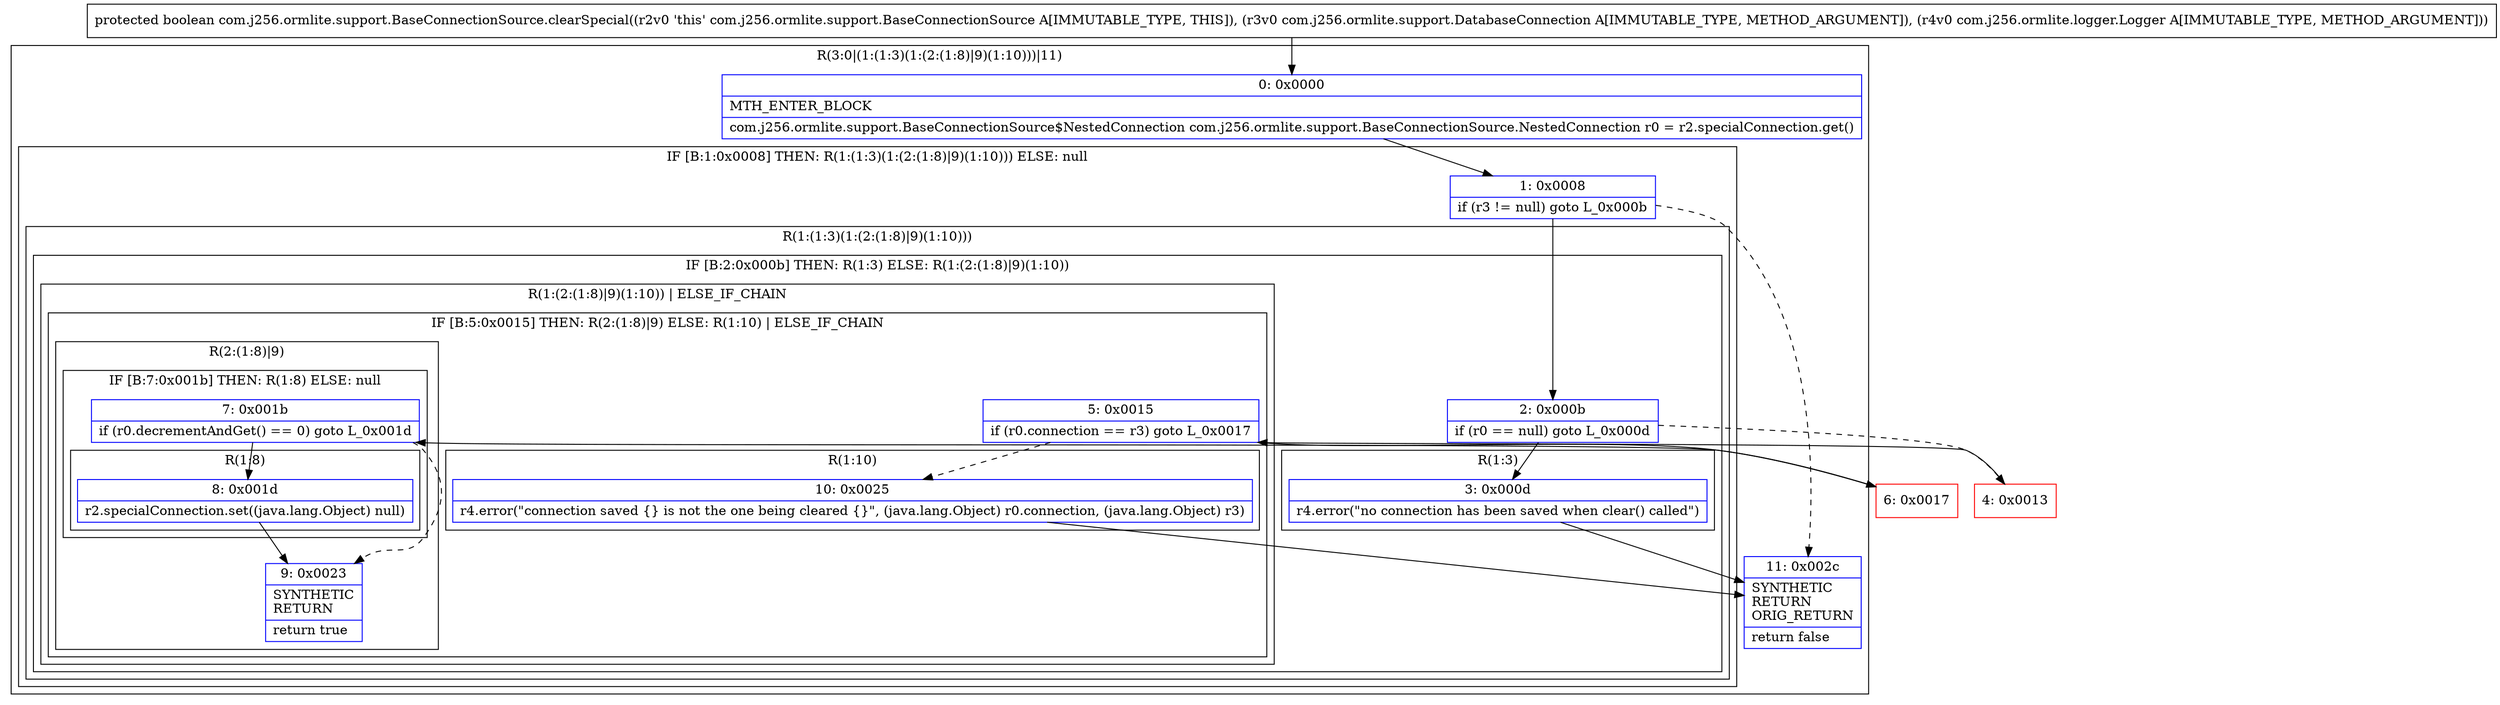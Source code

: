 digraph "CFG forcom.j256.ormlite.support.BaseConnectionSource.clearSpecial(Lcom\/j256\/ormlite\/support\/DatabaseConnection;Lcom\/j256\/ormlite\/logger\/Logger;)Z" {
subgraph cluster_Region_541558164 {
label = "R(3:0|(1:(1:3)(1:(2:(1:8)|9)(1:10)))|11)";
node [shape=record,color=blue];
Node_0 [shape=record,label="{0\:\ 0x0000|MTH_ENTER_BLOCK\l|com.j256.ormlite.support.BaseConnectionSource$NestedConnection com.j256.ormlite.support.BaseConnectionSource.NestedConnection r0 = r2.specialConnection.get()\l}"];
subgraph cluster_IfRegion_1875640001 {
label = "IF [B:1:0x0008] THEN: R(1:(1:3)(1:(2:(1:8)|9)(1:10))) ELSE: null";
node [shape=record,color=blue];
Node_1 [shape=record,label="{1\:\ 0x0008|if (r3 != null) goto L_0x000b\l}"];
subgraph cluster_Region_544099882 {
label = "R(1:(1:3)(1:(2:(1:8)|9)(1:10)))";
node [shape=record,color=blue];
subgraph cluster_IfRegion_339694800 {
label = "IF [B:2:0x000b] THEN: R(1:3) ELSE: R(1:(2:(1:8)|9)(1:10))";
node [shape=record,color=blue];
Node_2 [shape=record,label="{2\:\ 0x000b|if (r0 == null) goto L_0x000d\l}"];
subgraph cluster_Region_599471850 {
label = "R(1:3)";
node [shape=record,color=blue];
Node_3 [shape=record,label="{3\:\ 0x000d|r4.error(\"no connection has been saved when clear() called\")\l}"];
}
subgraph cluster_Region_261509739 {
label = "R(1:(2:(1:8)|9)(1:10)) | ELSE_IF_CHAIN\l";
node [shape=record,color=blue];
subgraph cluster_IfRegion_1889822779 {
label = "IF [B:5:0x0015] THEN: R(2:(1:8)|9) ELSE: R(1:10) | ELSE_IF_CHAIN\l";
node [shape=record,color=blue];
Node_5 [shape=record,label="{5\:\ 0x0015|if (r0.connection == r3) goto L_0x0017\l}"];
subgraph cluster_Region_1067157678 {
label = "R(2:(1:8)|9)";
node [shape=record,color=blue];
subgraph cluster_IfRegion_675469177 {
label = "IF [B:7:0x001b] THEN: R(1:8) ELSE: null";
node [shape=record,color=blue];
Node_7 [shape=record,label="{7\:\ 0x001b|if (r0.decrementAndGet() == 0) goto L_0x001d\l}"];
subgraph cluster_Region_1834393193 {
label = "R(1:8)";
node [shape=record,color=blue];
Node_8 [shape=record,label="{8\:\ 0x001d|r2.specialConnection.set((java.lang.Object) null)\l}"];
}
}
Node_9 [shape=record,label="{9\:\ 0x0023|SYNTHETIC\lRETURN\l|return true\l}"];
}
subgraph cluster_Region_875928768 {
label = "R(1:10)";
node [shape=record,color=blue];
Node_10 [shape=record,label="{10\:\ 0x0025|r4.error(\"connection saved \{\} is not the one being cleared \{\}\", (java.lang.Object) r0.connection, (java.lang.Object) r3)\l}"];
}
}
}
}
}
}
Node_11 [shape=record,label="{11\:\ 0x002c|SYNTHETIC\lRETURN\lORIG_RETURN\l|return false\l}"];
}
Node_4 [shape=record,color=red,label="{4\:\ 0x0013}"];
Node_6 [shape=record,color=red,label="{6\:\ 0x0017}"];
MethodNode[shape=record,label="{protected boolean com.j256.ormlite.support.BaseConnectionSource.clearSpecial((r2v0 'this' com.j256.ormlite.support.BaseConnectionSource A[IMMUTABLE_TYPE, THIS]), (r3v0 com.j256.ormlite.support.DatabaseConnection A[IMMUTABLE_TYPE, METHOD_ARGUMENT]), (r4v0 com.j256.ormlite.logger.Logger A[IMMUTABLE_TYPE, METHOD_ARGUMENT])) }"];
MethodNode -> Node_0;
Node_0 -> Node_1;
Node_1 -> Node_2;
Node_1 -> Node_11[style=dashed];
Node_2 -> Node_3;
Node_2 -> Node_4[style=dashed];
Node_3 -> Node_11;
Node_5 -> Node_6;
Node_5 -> Node_10[style=dashed];
Node_7 -> Node_8;
Node_7 -> Node_9[style=dashed];
Node_8 -> Node_9;
Node_10 -> Node_11;
Node_4 -> Node_5;
Node_6 -> Node_7;
}

